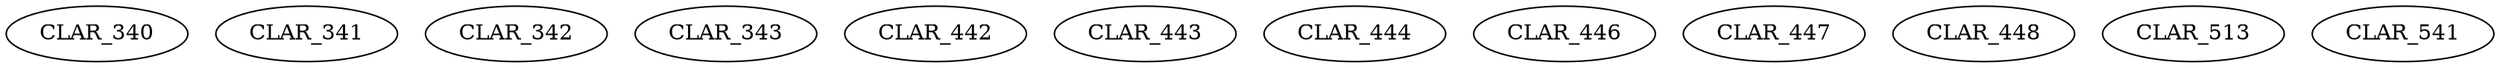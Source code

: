 digraph G {
    CLAR_340;
    CLAR_341;
    CLAR_342;
    CLAR_343;
    CLAR_442;
    CLAR_443;
    CLAR_444;
    CLAR_446;
    CLAR_447;
    CLAR_448;
    CLAR_513;
    CLAR_541;
}
